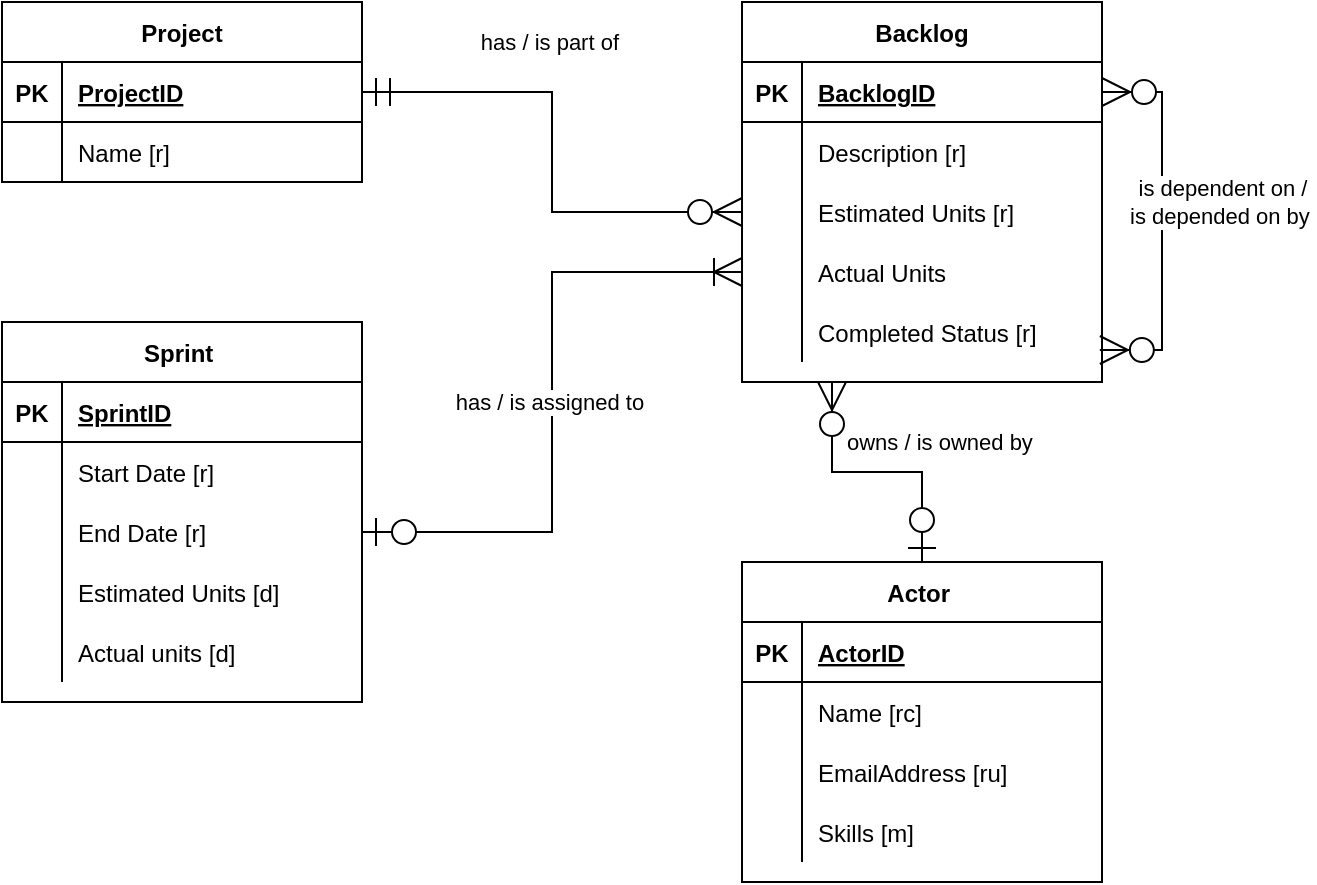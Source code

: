 <mxfile version="14.2.9" type="google"><diagram id="Kb8148sAfnxV1ENws1TJ" name="Page-1"><mxGraphModel dx="2062" dy="1122" grid="1" gridSize="10" guides="1" tooltips="1" connect="1" arrows="1" fold="1" page="1" pageScale="1" pageWidth="850" pageHeight="1100" math="0" shadow="0"><root><mxCell id="0"/><mxCell id="1" parent="0"/><mxCell id="zMFZ-SUuLYrgfJJxEogL-1" value="Project" style="shape=table;startSize=30;container=1;collapsible=1;childLayout=tableLayout;fixedRows=1;rowLines=0;fontStyle=1;align=center;resizeLast=1;" vertex="1" parent="1"><mxGeometry x="120" y="120" width="180" height="90" as="geometry"/></mxCell><mxCell id="zMFZ-SUuLYrgfJJxEogL-2" value="" style="shape=partialRectangle;collapsible=0;dropTarget=0;pointerEvents=0;fillColor=none;top=0;left=0;bottom=1;right=0;points=[[0,0.5],[1,0.5]];portConstraint=eastwest;" vertex="1" parent="zMFZ-SUuLYrgfJJxEogL-1"><mxGeometry y="30" width="180" height="30" as="geometry"/></mxCell><mxCell id="zMFZ-SUuLYrgfJJxEogL-3" value="PK" style="shape=partialRectangle;connectable=0;fillColor=none;top=0;left=0;bottom=0;right=0;fontStyle=1;overflow=hidden;" vertex="1" parent="zMFZ-SUuLYrgfJJxEogL-2"><mxGeometry width="30" height="30" as="geometry"/></mxCell><mxCell id="zMFZ-SUuLYrgfJJxEogL-4" value="ProjectID" style="shape=partialRectangle;connectable=0;fillColor=none;top=0;left=0;bottom=0;right=0;align=left;spacingLeft=6;fontStyle=5;overflow=hidden;" vertex="1" parent="zMFZ-SUuLYrgfJJxEogL-2"><mxGeometry x="30" width="150" height="30" as="geometry"/></mxCell><mxCell id="zMFZ-SUuLYrgfJJxEogL-5" value="" style="shape=partialRectangle;collapsible=0;dropTarget=0;pointerEvents=0;fillColor=none;top=0;left=0;bottom=0;right=0;points=[[0,0.5],[1,0.5]];portConstraint=eastwest;" vertex="1" parent="zMFZ-SUuLYrgfJJxEogL-1"><mxGeometry y="60" width="180" height="30" as="geometry"/></mxCell><mxCell id="zMFZ-SUuLYrgfJJxEogL-6" value="" style="shape=partialRectangle;connectable=0;fillColor=none;top=0;left=0;bottom=0;right=0;editable=1;overflow=hidden;" vertex="1" parent="zMFZ-SUuLYrgfJJxEogL-5"><mxGeometry width="30" height="30" as="geometry"/></mxCell><mxCell id="zMFZ-SUuLYrgfJJxEogL-7" value="Name [r]" style="shape=partialRectangle;connectable=0;fillColor=none;top=0;left=0;bottom=0;right=0;align=left;spacingLeft=6;overflow=hidden;" vertex="1" parent="zMFZ-SUuLYrgfJJxEogL-5"><mxGeometry x="30" width="150" height="30" as="geometry"/></mxCell><mxCell id="zMFZ-SUuLYrgfJJxEogL-64" value="owns / is owned by&amp;nbsp;" style="edgeStyle=orthogonalEdgeStyle;rounded=0;orthogonalLoop=1;jettySize=auto;html=1;exitX=0.25;exitY=1;exitDx=0;exitDy=0;startArrow=ERzeroToMany;startFill=1;startSize=12;endArrow=ERzeroToOne;endFill=1;endSize=12;" edge="1" parent="1" source="zMFZ-SUuLYrgfJJxEogL-14" target="zMFZ-SUuLYrgfJJxEogL-40"><mxGeometry x="0.333" y="18" relative="1" as="geometry"><mxPoint x="-8" y="-15" as="offset"/></mxGeometry></mxCell><mxCell id="zMFZ-SUuLYrgfJJxEogL-14" value="Backlog" style="shape=table;startSize=30;container=1;collapsible=1;childLayout=tableLayout;fixedRows=1;rowLines=0;fontStyle=1;align=center;resizeLast=1;" vertex="1" parent="1"><mxGeometry x="490" y="120" width="180" height="190" as="geometry"/></mxCell><mxCell id="zMFZ-SUuLYrgfJJxEogL-65" value="is dependent on / &lt;br&gt;is depended on by&amp;nbsp;" style="edgeStyle=orthogonalEdgeStyle;rounded=0;orthogonalLoop=1;jettySize=auto;html=1;exitX=1;exitY=0.5;exitDx=0;exitDy=0;entryX=0.994;entryY=0.8;entryDx=0;entryDy=0;entryPerimeter=0;startArrow=ERzeroToMany;startFill=1;startSize=12;endArrow=ERzeroToMany;endFill=1;endSize=12;" edge="1" parent="zMFZ-SUuLYrgfJJxEogL-14" source="zMFZ-SUuLYrgfJJxEogL-15" target="zMFZ-SUuLYrgfJJxEogL-56"><mxGeometry x="-0.106" y="30" relative="1" as="geometry"><mxPoint as="offset"/></mxGeometry></mxCell><mxCell id="zMFZ-SUuLYrgfJJxEogL-15" value="" style="shape=partialRectangle;collapsible=0;dropTarget=0;pointerEvents=0;fillColor=none;top=0;left=0;bottom=1;right=0;points=[[0,0.5],[1,0.5]];portConstraint=eastwest;" vertex="1" parent="zMFZ-SUuLYrgfJJxEogL-14"><mxGeometry y="30" width="180" height="30" as="geometry"/></mxCell><mxCell id="zMFZ-SUuLYrgfJJxEogL-16" value="PK" style="shape=partialRectangle;connectable=0;fillColor=none;top=0;left=0;bottom=0;right=0;fontStyle=1;overflow=hidden;" vertex="1" parent="zMFZ-SUuLYrgfJJxEogL-15"><mxGeometry width="30" height="30" as="geometry"/></mxCell><mxCell id="zMFZ-SUuLYrgfJJxEogL-17" value="BacklogID" style="shape=partialRectangle;connectable=0;fillColor=none;top=0;left=0;bottom=0;right=0;align=left;spacingLeft=6;fontStyle=5;overflow=hidden;" vertex="1" parent="zMFZ-SUuLYrgfJJxEogL-15"><mxGeometry x="30" width="150" height="30" as="geometry"/></mxCell><mxCell id="zMFZ-SUuLYrgfJJxEogL-18" value="" style="shape=partialRectangle;collapsible=0;dropTarget=0;pointerEvents=0;fillColor=none;top=0;left=0;bottom=0;right=0;points=[[0,0.5],[1,0.5]];portConstraint=eastwest;" vertex="1" parent="zMFZ-SUuLYrgfJJxEogL-14"><mxGeometry y="60" width="180" height="30" as="geometry"/></mxCell><mxCell id="zMFZ-SUuLYrgfJJxEogL-19" value="" style="shape=partialRectangle;connectable=0;fillColor=none;top=0;left=0;bottom=0;right=0;editable=1;overflow=hidden;" vertex="1" parent="zMFZ-SUuLYrgfJJxEogL-18"><mxGeometry width="30" height="30" as="geometry"/></mxCell><mxCell id="zMFZ-SUuLYrgfJJxEogL-20" value="Description [r]" style="shape=partialRectangle;connectable=0;fillColor=none;top=0;left=0;bottom=0;right=0;align=left;spacingLeft=6;overflow=hidden;" vertex="1" parent="zMFZ-SUuLYrgfJJxEogL-18"><mxGeometry x="30" width="150" height="30" as="geometry"/></mxCell><mxCell id="zMFZ-SUuLYrgfJJxEogL-21" value="" style="shape=partialRectangle;collapsible=0;dropTarget=0;pointerEvents=0;fillColor=none;top=0;left=0;bottom=0;right=0;points=[[0,0.5],[1,0.5]];portConstraint=eastwest;" vertex="1" parent="zMFZ-SUuLYrgfJJxEogL-14"><mxGeometry y="90" width="180" height="30" as="geometry"/></mxCell><mxCell id="zMFZ-SUuLYrgfJJxEogL-22" value="" style="shape=partialRectangle;connectable=0;fillColor=none;top=0;left=0;bottom=0;right=0;editable=1;overflow=hidden;" vertex="1" parent="zMFZ-SUuLYrgfJJxEogL-21"><mxGeometry width="30" height="30" as="geometry"/></mxCell><mxCell id="zMFZ-SUuLYrgfJJxEogL-23" value="Estimated Units [r]" style="shape=partialRectangle;connectable=0;fillColor=none;top=0;left=0;bottom=0;right=0;align=left;spacingLeft=6;overflow=hidden;" vertex="1" parent="zMFZ-SUuLYrgfJJxEogL-21"><mxGeometry x="30" width="150" height="30" as="geometry"/></mxCell><mxCell id="zMFZ-SUuLYrgfJJxEogL-24" value="" style="shape=partialRectangle;collapsible=0;dropTarget=0;pointerEvents=0;fillColor=none;top=0;left=0;bottom=0;right=0;points=[[0,0.5],[1,0.5]];portConstraint=eastwest;" vertex="1" parent="zMFZ-SUuLYrgfJJxEogL-14"><mxGeometry y="120" width="180" height="30" as="geometry"/></mxCell><mxCell id="zMFZ-SUuLYrgfJJxEogL-25" value="" style="shape=partialRectangle;connectable=0;fillColor=none;top=0;left=0;bottom=0;right=0;editable=1;overflow=hidden;" vertex="1" parent="zMFZ-SUuLYrgfJJxEogL-24"><mxGeometry width="30" height="30" as="geometry"/></mxCell><mxCell id="zMFZ-SUuLYrgfJJxEogL-26" value="Actual Units" style="shape=partialRectangle;connectable=0;fillColor=none;top=0;left=0;bottom=0;right=0;align=left;spacingLeft=6;overflow=hidden;" vertex="1" parent="zMFZ-SUuLYrgfJJxEogL-24"><mxGeometry x="30" width="150" height="30" as="geometry"/></mxCell><mxCell id="zMFZ-SUuLYrgfJJxEogL-56" value="" style="shape=partialRectangle;collapsible=0;dropTarget=0;pointerEvents=0;fillColor=none;top=0;left=0;bottom=0;right=0;points=[[0,0.5],[1,0.5]];portConstraint=eastwest;" vertex="1" parent="zMFZ-SUuLYrgfJJxEogL-14"><mxGeometry y="150" width="180" height="30" as="geometry"/></mxCell><mxCell id="zMFZ-SUuLYrgfJJxEogL-57" value="" style="shape=partialRectangle;connectable=0;fillColor=none;top=0;left=0;bottom=0;right=0;editable=1;overflow=hidden;" vertex="1" parent="zMFZ-SUuLYrgfJJxEogL-56"><mxGeometry width="30" height="30" as="geometry"/></mxCell><mxCell id="zMFZ-SUuLYrgfJJxEogL-58" value="Completed Status [r]" style="shape=partialRectangle;connectable=0;fillColor=none;top=0;left=0;bottom=0;right=0;align=left;spacingLeft=6;overflow=hidden;" vertex="1" parent="zMFZ-SUuLYrgfJJxEogL-56"><mxGeometry x="30" width="150" height="30" as="geometry"/></mxCell><mxCell id="zMFZ-SUuLYrgfJJxEogL-27" value="Sprint " style="shape=table;startSize=30;container=1;collapsible=1;childLayout=tableLayout;fixedRows=1;rowLines=0;fontStyle=1;align=center;resizeLast=1;" vertex="1" parent="1"><mxGeometry x="120" y="280" width="180" height="190" as="geometry"/></mxCell><mxCell id="zMFZ-SUuLYrgfJJxEogL-28" value="" style="shape=partialRectangle;collapsible=0;dropTarget=0;pointerEvents=0;fillColor=none;top=0;left=0;bottom=1;right=0;points=[[0,0.5],[1,0.5]];portConstraint=eastwest;" vertex="1" parent="zMFZ-SUuLYrgfJJxEogL-27"><mxGeometry y="30" width="180" height="30" as="geometry"/></mxCell><mxCell id="zMFZ-SUuLYrgfJJxEogL-29" value="PK" style="shape=partialRectangle;connectable=0;fillColor=none;top=0;left=0;bottom=0;right=0;fontStyle=1;overflow=hidden;" vertex="1" parent="zMFZ-SUuLYrgfJJxEogL-28"><mxGeometry width="30" height="30" as="geometry"/></mxCell><mxCell id="zMFZ-SUuLYrgfJJxEogL-30" value="SprintID" style="shape=partialRectangle;connectable=0;fillColor=none;top=0;left=0;bottom=0;right=0;align=left;spacingLeft=6;fontStyle=5;overflow=hidden;" vertex="1" parent="zMFZ-SUuLYrgfJJxEogL-28"><mxGeometry x="30" width="150" height="30" as="geometry"/></mxCell><mxCell id="zMFZ-SUuLYrgfJJxEogL-31" value="" style="shape=partialRectangle;collapsible=0;dropTarget=0;pointerEvents=0;fillColor=none;top=0;left=0;bottom=0;right=0;points=[[0,0.5],[1,0.5]];portConstraint=eastwest;" vertex="1" parent="zMFZ-SUuLYrgfJJxEogL-27"><mxGeometry y="60" width="180" height="30" as="geometry"/></mxCell><mxCell id="zMFZ-SUuLYrgfJJxEogL-32" value="" style="shape=partialRectangle;connectable=0;fillColor=none;top=0;left=0;bottom=0;right=0;editable=1;overflow=hidden;" vertex="1" parent="zMFZ-SUuLYrgfJJxEogL-31"><mxGeometry width="30" height="30" as="geometry"/></mxCell><mxCell id="zMFZ-SUuLYrgfJJxEogL-33" value="Start Date [r]" style="shape=partialRectangle;connectable=0;fillColor=none;top=0;left=0;bottom=0;right=0;align=left;spacingLeft=6;overflow=hidden;" vertex="1" parent="zMFZ-SUuLYrgfJJxEogL-31"><mxGeometry x="30" width="150" height="30" as="geometry"/></mxCell><mxCell id="zMFZ-SUuLYrgfJJxEogL-34" value="" style="shape=partialRectangle;collapsible=0;dropTarget=0;pointerEvents=0;fillColor=none;top=0;left=0;bottom=0;right=0;points=[[0,0.5],[1,0.5]];portConstraint=eastwest;" vertex="1" parent="zMFZ-SUuLYrgfJJxEogL-27"><mxGeometry y="90" width="180" height="30" as="geometry"/></mxCell><mxCell id="zMFZ-SUuLYrgfJJxEogL-35" value="" style="shape=partialRectangle;connectable=0;fillColor=none;top=0;left=0;bottom=0;right=0;editable=1;overflow=hidden;" vertex="1" parent="zMFZ-SUuLYrgfJJxEogL-34"><mxGeometry width="30" height="30" as="geometry"/></mxCell><mxCell id="zMFZ-SUuLYrgfJJxEogL-36" value="End Date [r]" style="shape=partialRectangle;connectable=0;fillColor=none;top=0;left=0;bottom=0;right=0;align=left;spacingLeft=6;overflow=hidden;" vertex="1" parent="zMFZ-SUuLYrgfJJxEogL-34"><mxGeometry x="30" width="150" height="30" as="geometry"/></mxCell><mxCell id="zMFZ-SUuLYrgfJJxEogL-37" value="" style="shape=partialRectangle;collapsible=0;dropTarget=0;pointerEvents=0;fillColor=none;top=0;left=0;bottom=0;right=0;points=[[0,0.5],[1,0.5]];portConstraint=eastwest;" vertex="1" parent="zMFZ-SUuLYrgfJJxEogL-27"><mxGeometry y="120" width="180" height="30" as="geometry"/></mxCell><mxCell id="zMFZ-SUuLYrgfJJxEogL-38" value="" style="shape=partialRectangle;connectable=0;fillColor=none;top=0;left=0;bottom=0;right=0;editable=1;overflow=hidden;" vertex="1" parent="zMFZ-SUuLYrgfJJxEogL-37"><mxGeometry width="30" height="30" as="geometry"/></mxCell><mxCell id="zMFZ-SUuLYrgfJJxEogL-39" value="Estimated Units [d]" style="shape=partialRectangle;connectable=0;fillColor=none;top=0;left=0;bottom=0;right=0;align=left;spacingLeft=6;overflow=hidden;" vertex="1" parent="zMFZ-SUuLYrgfJJxEogL-37"><mxGeometry x="30" width="150" height="30" as="geometry"/></mxCell><mxCell id="zMFZ-SUuLYrgfJJxEogL-59" value="" style="shape=partialRectangle;collapsible=0;dropTarget=0;pointerEvents=0;fillColor=none;top=0;left=0;bottom=0;right=0;points=[[0,0.5],[1,0.5]];portConstraint=eastwest;" vertex="1" parent="zMFZ-SUuLYrgfJJxEogL-27"><mxGeometry y="150" width="180" height="30" as="geometry"/></mxCell><mxCell id="zMFZ-SUuLYrgfJJxEogL-60" value="" style="shape=partialRectangle;connectable=0;fillColor=none;top=0;left=0;bottom=0;right=0;editable=1;overflow=hidden;" vertex="1" parent="zMFZ-SUuLYrgfJJxEogL-59"><mxGeometry width="30" height="30" as="geometry"/></mxCell><mxCell id="zMFZ-SUuLYrgfJJxEogL-61" value="Actual units [d]" style="shape=partialRectangle;connectable=0;fillColor=none;top=0;left=0;bottom=0;right=0;align=left;spacingLeft=6;overflow=hidden;" vertex="1" parent="zMFZ-SUuLYrgfJJxEogL-59"><mxGeometry x="30" width="150" height="30" as="geometry"/></mxCell><mxCell id="zMFZ-SUuLYrgfJJxEogL-40" value="Actor " style="shape=table;startSize=30;container=1;collapsible=1;childLayout=tableLayout;fixedRows=1;rowLines=0;fontStyle=1;align=center;resizeLast=1;" vertex="1" parent="1"><mxGeometry x="490" y="400" width="180" height="160" as="geometry"/></mxCell><mxCell id="zMFZ-SUuLYrgfJJxEogL-41" value="" style="shape=partialRectangle;collapsible=0;dropTarget=0;pointerEvents=0;fillColor=none;top=0;left=0;bottom=1;right=0;points=[[0,0.5],[1,0.5]];portConstraint=eastwest;" vertex="1" parent="zMFZ-SUuLYrgfJJxEogL-40"><mxGeometry y="30" width="180" height="30" as="geometry"/></mxCell><mxCell id="zMFZ-SUuLYrgfJJxEogL-42" value="PK" style="shape=partialRectangle;connectable=0;fillColor=none;top=0;left=0;bottom=0;right=0;fontStyle=1;overflow=hidden;" vertex="1" parent="zMFZ-SUuLYrgfJJxEogL-41"><mxGeometry width="30" height="30" as="geometry"/></mxCell><mxCell id="zMFZ-SUuLYrgfJJxEogL-43" value="ActorID" style="shape=partialRectangle;connectable=0;fillColor=none;top=0;left=0;bottom=0;right=0;align=left;spacingLeft=6;fontStyle=5;overflow=hidden;" vertex="1" parent="zMFZ-SUuLYrgfJJxEogL-41"><mxGeometry x="30" width="150" height="30" as="geometry"/></mxCell><mxCell id="zMFZ-SUuLYrgfJJxEogL-44" value="" style="shape=partialRectangle;collapsible=0;dropTarget=0;pointerEvents=0;fillColor=none;top=0;left=0;bottom=0;right=0;points=[[0,0.5],[1,0.5]];portConstraint=eastwest;" vertex="1" parent="zMFZ-SUuLYrgfJJxEogL-40"><mxGeometry y="60" width="180" height="30" as="geometry"/></mxCell><mxCell id="zMFZ-SUuLYrgfJJxEogL-45" value="" style="shape=partialRectangle;connectable=0;fillColor=none;top=0;left=0;bottom=0;right=0;editable=1;overflow=hidden;" vertex="1" parent="zMFZ-SUuLYrgfJJxEogL-44"><mxGeometry width="30" height="30" as="geometry"/></mxCell><mxCell id="zMFZ-SUuLYrgfJJxEogL-46" value="Name [rc]" style="shape=partialRectangle;connectable=0;fillColor=none;top=0;left=0;bottom=0;right=0;align=left;spacingLeft=6;overflow=hidden;" vertex="1" parent="zMFZ-SUuLYrgfJJxEogL-44"><mxGeometry x="30" width="150" height="30" as="geometry"/></mxCell><mxCell id="zMFZ-SUuLYrgfJJxEogL-47" value="" style="shape=partialRectangle;collapsible=0;dropTarget=0;pointerEvents=0;fillColor=none;top=0;left=0;bottom=0;right=0;points=[[0,0.5],[1,0.5]];portConstraint=eastwest;" vertex="1" parent="zMFZ-SUuLYrgfJJxEogL-40"><mxGeometry y="90" width="180" height="30" as="geometry"/></mxCell><mxCell id="zMFZ-SUuLYrgfJJxEogL-48" value="" style="shape=partialRectangle;connectable=0;fillColor=none;top=0;left=0;bottom=0;right=0;editable=1;overflow=hidden;" vertex="1" parent="zMFZ-SUuLYrgfJJxEogL-47"><mxGeometry width="30" height="30" as="geometry"/></mxCell><mxCell id="zMFZ-SUuLYrgfJJxEogL-49" value="EmailAddress [ru]" style="shape=partialRectangle;connectable=0;fillColor=none;top=0;left=0;bottom=0;right=0;align=left;spacingLeft=6;overflow=hidden;" vertex="1" parent="zMFZ-SUuLYrgfJJxEogL-47"><mxGeometry x="30" width="150" height="30" as="geometry"/></mxCell><mxCell id="zMFZ-SUuLYrgfJJxEogL-50" value="" style="shape=partialRectangle;collapsible=0;dropTarget=0;pointerEvents=0;fillColor=none;top=0;left=0;bottom=0;right=0;points=[[0,0.5],[1,0.5]];portConstraint=eastwest;" vertex="1" parent="zMFZ-SUuLYrgfJJxEogL-40"><mxGeometry y="120" width="180" height="30" as="geometry"/></mxCell><mxCell id="zMFZ-SUuLYrgfJJxEogL-51" value="" style="shape=partialRectangle;connectable=0;fillColor=none;top=0;left=0;bottom=0;right=0;editable=1;overflow=hidden;" vertex="1" parent="zMFZ-SUuLYrgfJJxEogL-50"><mxGeometry width="30" height="30" as="geometry"/></mxCell><mxCell id="zMFZ-SUuLYrgfJJxEogL-52" value="Skills [m]" style="shape=partialRectangle;connectable=0;fillColor=none;top=0;left=0;bottom=0;right=0;align=left;spacingLeft=6;overflow=hidden;" vertex="1" parent="zMFZ-SUuLYrgfJJxEogL-50"><mxGeometry x="30" width="150" height="30" as="geometry"/></mxCell><mxCell id="zMFZ-SUuLYrgfJJxEogL-62" value="has / is part of&amp;nbsp;" style="edgeStyle=orthogonalEdgeStyle;rounded=0;orthogonalLoop=1;jettySize=auto;html=1;exitX=1;exitY=0.5;exitDx=0;exitDy=0;startArrow=ERmandOne;startFill=0;endArrow=ERzeroToMany;endFill=1;startSize=12;endSize=12;" edge="1" parent="1" source="zMFZ-SUuLYrgfJJxEogL-2" target="zMFZ-SUuLYrgfJJxEogL-21"><mxGeometry x="-0.24" y="-25" relative="1" as="geometry"><mxPoint x="25" y="-25" as="offset"/></mxGeometry></mxCell><mxCell id="zMFZ-SUuLYrgfJJxEogL-63" value="has / is assigned to&amp;nbsp;" style="edgeStyle=orthogonalEdgeStyle;rounded=0;orthogonalLoop=1;jettySize=auto;html=1;exitX=0;exitY=0.5;exitDx=0;exitDy=0;entryX=1;entryY=0.5;entryDx=0;entryDy=0;startArrow=ERoneToMany;startFill=0;startSize=12;endArrow=ERzeroToOne;endFill=1;endSize=12;" edge="1" parent="1" source="zMFZ-SUuLYrgfJJxEogL-24" target="zMFZ-SUuLYrgfJJxEogL-34"><mxGeometry relative="1" as="geometry"/></mxCell></root></mxGraphModel></diagram></mxfile>